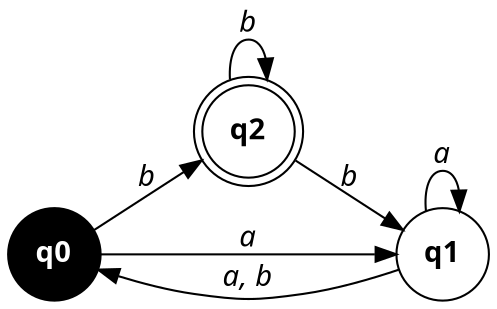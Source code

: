 // Example 5.6.3 from Languages and Machines, 3rd ed., Thomas Sudkamp
digraph {
    rankdir=LR;
    node [shape=circle, fontname="CMU Serif bold"];
    edge [fontname="CMU Serif italic"];

    q0 [start=1, fillcolor=black, style=filled, fontcolor=white];
    q2 [final=1, peripheries=2];

    q0 -> q1 [label="a"];
    q0 -> q2 [label="b"];

    q1 -> q0 [label="a, b"];
    q1 -> q1 [label="a"];

    q2 -> q1 [label="b"];
    q2 -> q2 [label="b"];
}
